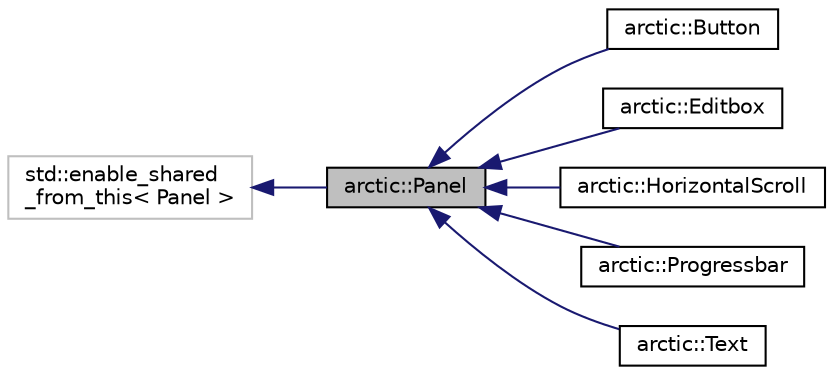 digraph "arctic::Panel"
{
 // LATEX_PDF_SIZE
  edge [fontname="Helvetica",fontsize="10",labelfontname="Helvetica",labelfontsize="10"];
  node [fontname="Helvetica",fontsize="10",shape=record];
  rankdir="LR";
  Node0 [label="arctic::Panel",height=0.2,width=0.4,color="black", fillcolor="grey75", style="filled", fontcolor="black",tooltip=" "];
  Node1 -> Node0 [dir="back",color="midnightblue",fontsize="10",style="solid",fontname="Helvetica"];
  Node1 [label="std::enable_shared\l_from_this\< Panel \>",height=0.2,width=0.4,color="grey75", fillcolor="white", style="filled",tooltip=" "];
  Node0 -> Node2 [dir="back",color="midnightblue",fontsize="10",style="solid",fontname="Helvetica"];
  Node2 [label="arctic::Button",height=0.2,width=0.4,color="black", fillcolor="white", style="filled",URL="$classarctic_1_1_button.html",tooltip=" "];
  Node0 -> Node3 [dir="back",color="midnightblue",fontsize="10",style="solid",fontname="Helvetica"];
  Node3 [label="arctic::Editbox",height=0.2,width=0.4,color="black", fillcolor="white", style="filled",URL="$classarctic_1_1_editbox.html",tooltip=" "];
  Node0 -> Node4 [dir="back",color="midnightblue",fontsize="10",style="solid",fontname="Helvetica"];
  Node4 [label="arctic::HorizontalScroll",height=0.2,width=0.4,color="black", fillcolor="white", style="filled",URL="$classarctic_1_1_horizontal_scroll.html",tooltip=" "];
  Node0 -> Node5 [dir="back",color="midnightblue",fontsize="10",style="solid",fontname="Helvetica"];
  Node5 [label="arctic::Progressbar",height=0.2,width=0.4,color="black", fillcolor="white", style="filled",URL="$classarctic_1_1_progressbar.html",tooltip=" "];
  Node0 -> Node6 [dir="back",color="midnightblue",fontsize="10",style="solid",fontname="Helvetica"];
  Node6 [label="arctic::Text",height=0.2,width=0.4,color="black", fillcolor="white", style="filled",URL="$classarctic_1_1_text.html",tooltip=" "];
}
